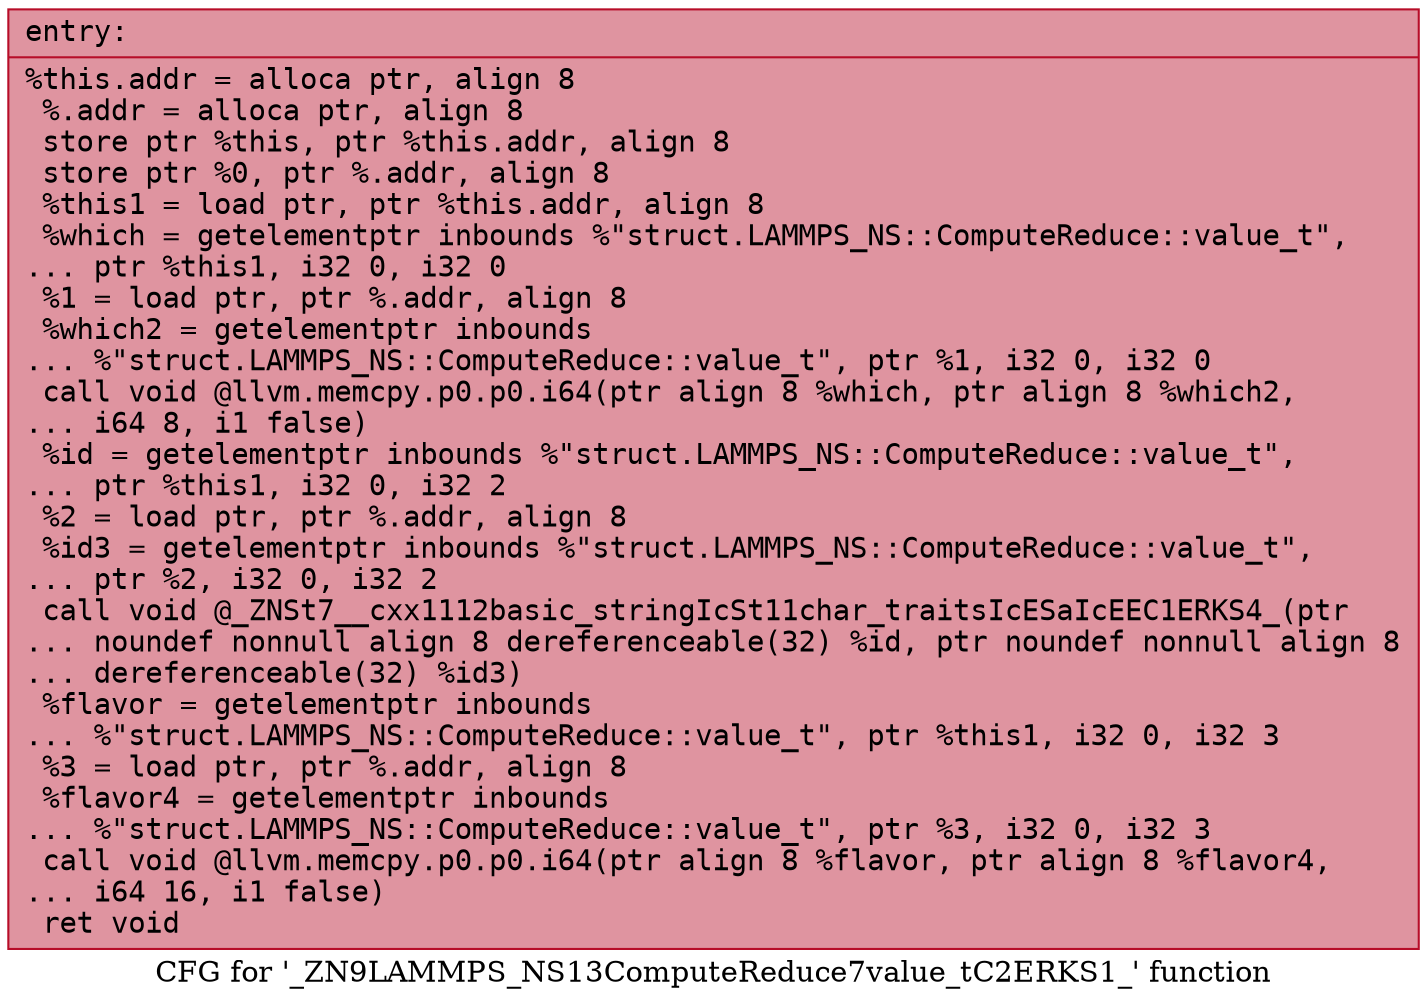 digraph "CFG for '_ZN9LAMMPS_NS13ComputeReduce7value_tC2ERKS1_' function" {
	label="CFG for '_ZN9LAMMPS_NS13ComputeReduce7value_tC2ERKS1_' function";

	Node0x559140352080 [shape=record,color="#b70d28ff", style=filled, fillcolor="#b70d2870" fontname="Courier",label="{entry:\l|  %this.addr = alloca ptr, align 8\l  %.addr = alloca ptr, align 8\l  store ptr %this, ptr %this.addr, align 8\l  store ptr %0, ptr %.addr, align 8\l  %this1 = load ptr, ptr %this.addr, align 8\l  %which = getelementptr inbounds %\"struct.LAMMPS_NS::ComputeReduce::value_t\",\l... ptr %this1, i32 0, i32 0\l  %1 = load ptr, ptr %.addr, align 8\l  %which2 = getelementptr inbounds\l... %\"struct.LAMMPS_NS::ComputeReduce::value_t\", ptr %1, i32 0, i32 0\l  call void @llvm.memcpy.p0.p0.i64(ptr align 8 %which, ptr align 8 %which2,\l... i64 8, i1 false)\l  %id = getelementptr inbounds %\"struct.LAMMPS_NS::ComputeReduce::value_t\",\l... ptr %this1, i32 0, i32 2\l  %2 = load ptr, ptr %.addr, align 8\l  %id3 = getelementptr inbounds %\"struct.LAMMPS_NS::ComputeReduce::value_t\",\l... ptr %2, i32 0, i32 2\l  call void @_ZNSt7__cxx1112basic_stringIcSt11char_traitsIcESaIcEEC1ERKS4_(ptr\l... noundef nonnull align 8 dereferenceable(32) %id, ptr noundef nonnull align 8\l... dereferenceable(32) %id3)\l  %flavor = getelementptr inbounds\l... %\"struct.LAMMPS_NS::ComputeReduce::value_t\", ptr %this1, i32 0, i32 3\l  %3 = load ptr, ptr %.addr, align 8\l  %flavor4 = getelementptr inbounds\l... %\"struct.LAMMPS_NS::ComputeReduce::value_t\", ptr %3, i32 0, i32 3\l  call void @llvm.memcpy.p0.p0.i64(ptr align 8 %flavor, ptr align 8 %flavor4,\l... i64 16, i1 false)\l  ret void\l}"];
}
